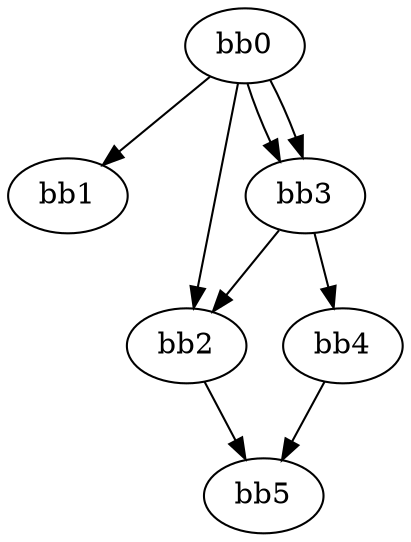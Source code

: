 digraph {
    0 [ label = "bb0\l" ]
    1 [ label = "bb1\l" ]
    2 [ label = "bb2\l" ]
    3 [ label = "bb3\l" ]
    4 [ label = "bb4\l" ]
    5 [ label = "bb5\l" ]
    0 -> 1 [ ]
    0 -> 2 [ ]
    0 -> 3 [ ]
    0 -> 3 [ ]
    2 -> 5 [ ]
    3 -> 2 [ ]
    3 -> 4 [ ]
    4 -> 5 [ ]
}


